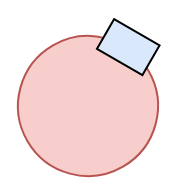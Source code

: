 <mxfile version="27.0.9">
  <diagram name="페이지-1" id="OyjJJTERV7cCQywa0E_3">
    <mxGraphModel dx="2066" dy="1160" grid="1" gridSize="10" guides="1" tooltips="1" connect="1" arrows="1" fold="1" page="1" pageScale="1" pageWidth="827" pageHeight="1169" math="0" shadow="0">
      <root>
        <mxCell id="0" />
        <mxCell id="1" parent="0" />
        <mxCell id="lrYsZZxQVm1P77UOrmg2-5" value="" style="group;rotation=-165;" vertex="1" connectable="0" parent="1">
          <mxGeometry x="379" y="544" width="70" height="80.253" as="geometry" />
        </mxCell>
        <mxCell id="lrYsZZxQVm1P77UOrmg2-1" value="" style="ellipse;whiteSpace=wrap;html=1;fillColor=#f8cecc;strokeColor=#b85450;rotation=-165;" vertex="1" parent="lrYsZZxQVm1P77UOrmg2-5">
          <mxGeometry x="-1" y="10" width="70" height="70" as="geometry" />
        </mxCell>
        <mxCell id="lrYsZZxQVm1P77UOrmg2-3" value="" style="rounded=0;whiteSpace=wrap;html=1;fillColor=#dae8fc;strokeColor=default;rotation=-150;" vertex="1" parent="lrYsZZxQVm1P77UOrmg2-5">
          <mxGeometry x="41" y="7" width="26.25" height="17.143" as="geometry" />
        </mxCell>
      </root>
    </mxGraphModel>
  </diagram>
</mxfile>
